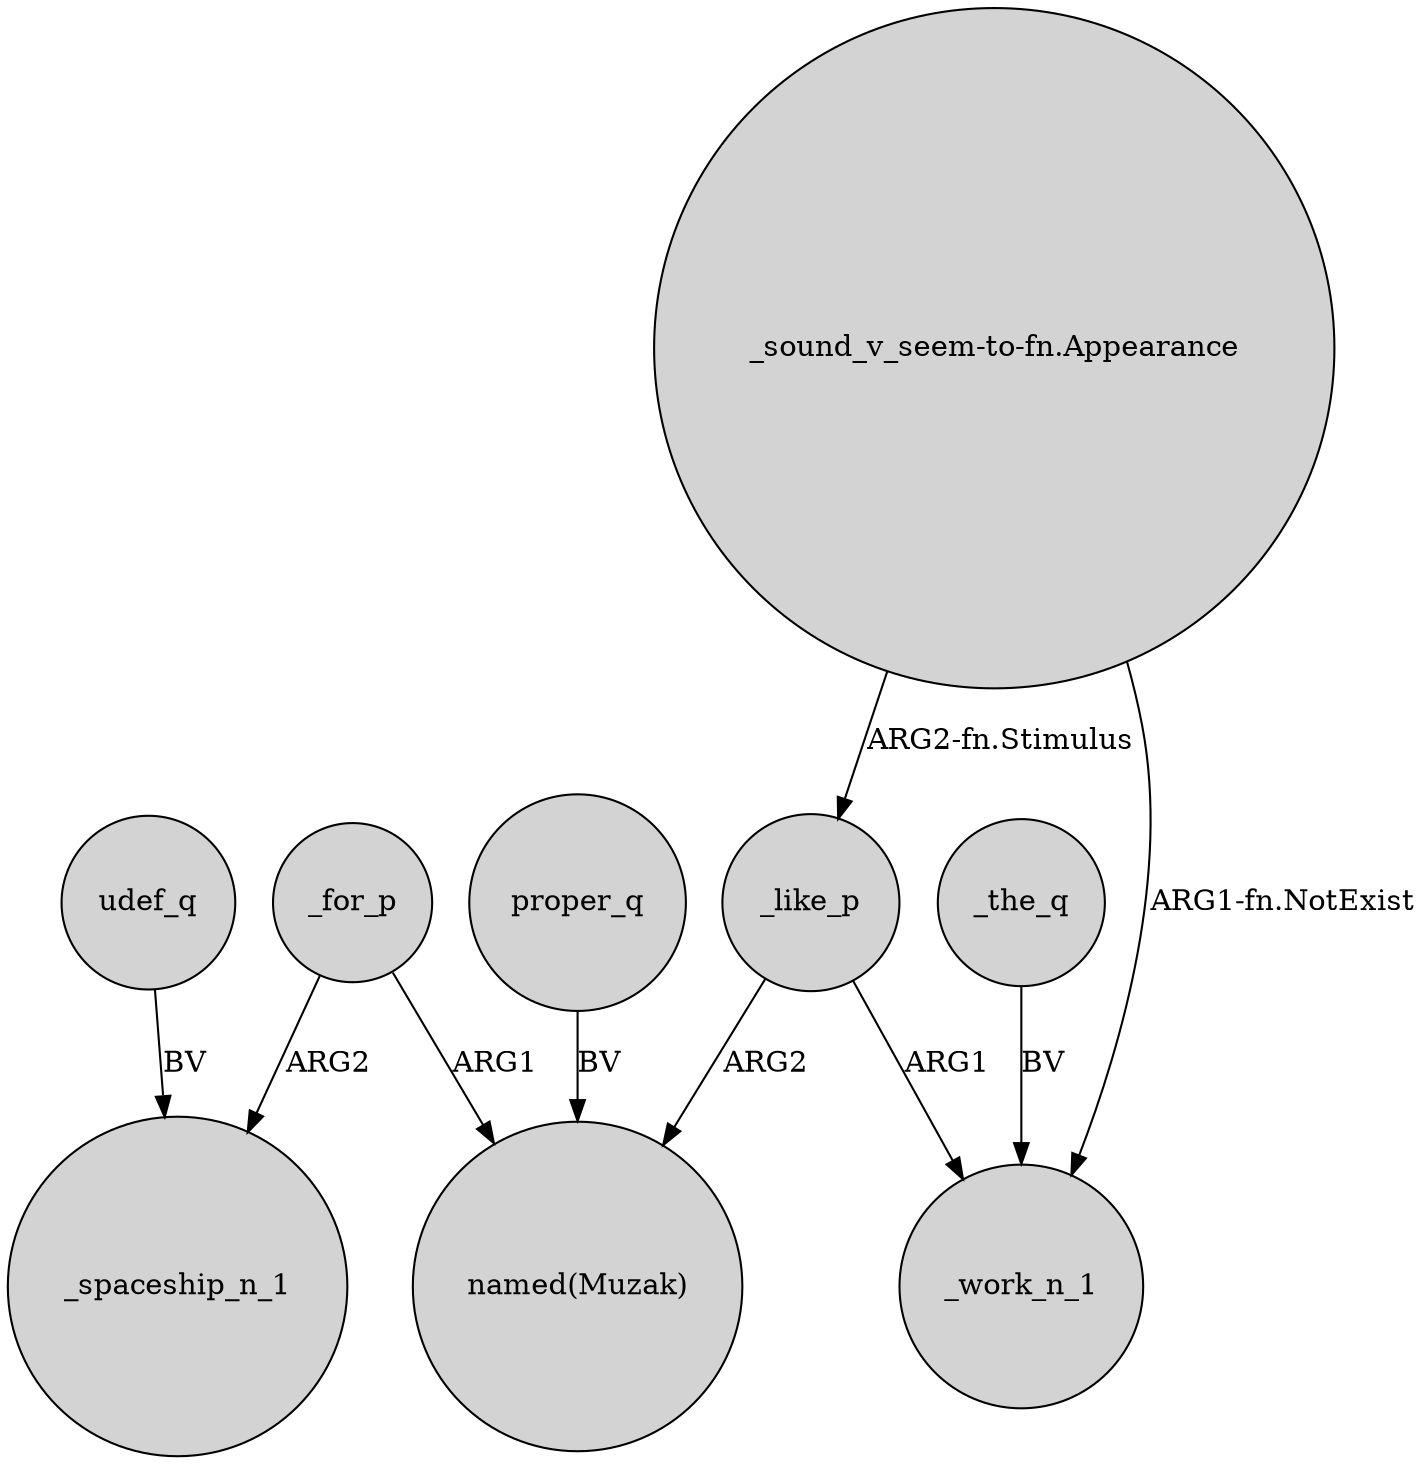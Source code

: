 digraph {
	node [shape=circle style=filled]
	_like_p -> "named(Muzak)" [label=ARG2]
	udef_q -> _spaceship_n_1 [label=BV]
	_like_p -> _work_n_1 [label=ARG1]
	_for_p -> "named(Muzak)" [label=ARG1]
	"_sound_v_seem-to-fn.Appearance" -> _work_n_1 [label="ARG1-fn.NotExist"]
	proper_q -> "named(Muzak)" [label=BV]
	_the_q -> _work_n_1 [label=BV]
	_for_p -> _spaceship_n_1 [label=ARG2]
	"_sound_v_seem-to-fn.Appearance" -> _like_p [label="ARG2-fn.Stimulus"]
}
